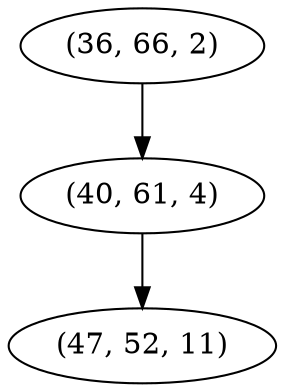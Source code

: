 digraph tree {
    "(36, 66, 2)";
    "(40, 61, 4)";
    "(47, 52, 11)";
    "(36, 66, 2)" -> "(40, 61, 4)";
    "(40, 61, 4)" -> "(47, 52, 11)";
}
